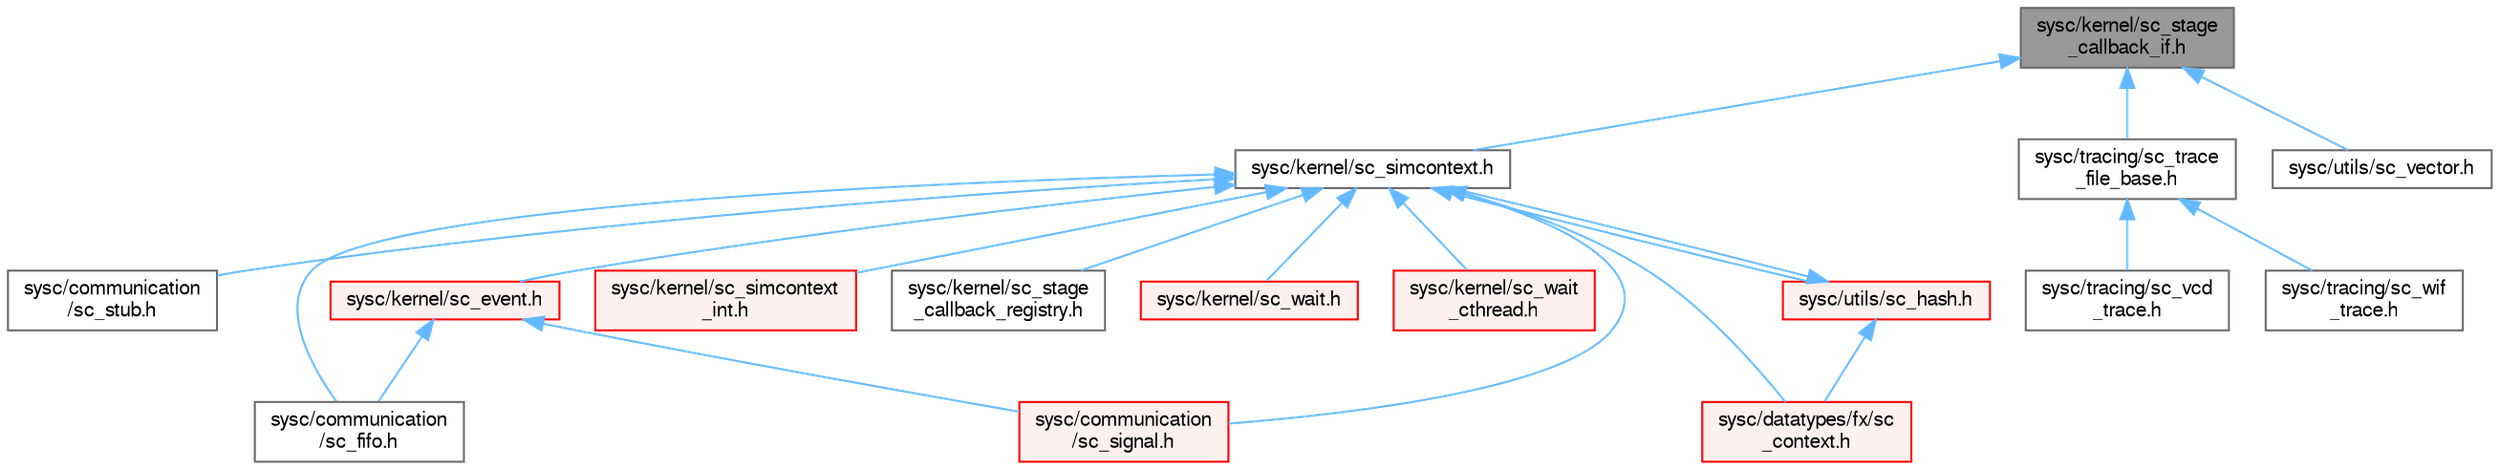 digraph "sysc/kernel/sc_stage_callback_if.h"
{
 // LATEX_PDF_SIZE
  bgcolor="transparent";
  edge [fontname=FreeSans,fontsize=10,labelfontname=FreeSans,labelfontsize=10];
  node [fontname=FreeSans,fontsize=10,shape=box,height=0.2,width=0.4];
  Node1 [id="Node000001",label="sysc/kernel/sc_stage\l_callback_if.h",height=0.2,width=0.4,color="gray40", fillcolor="grey60", style="filled", fontcolor="black",tooltip=" "];
  Node1 -> Node2 [id="edge1_Node000001_Node000002",dir="back",color="steelblue1",style="solid",tooltip=" "];
  Node2 [id="Node000002",label="sysc/kernel/sc_simcontext.h",height=0.2,width=0.4,color="grey40", fillcolor="white", style="filled",URL="$a00377.html",tooltip=" "];
  Node2 -> Node3 [id="edge2_Node000002_Node000003",dir="back",color="steelblue1",style="solid",tooltip=" "];
  Node3 [id="Node000003",label="sysc/communication\l/sc_fifo.h",height=0.2,width=0.4,color="grey40", fillcolor="white", style="filled",URL="$a00272.html",tooltip=" "];
  Node2 -> Node4 [id="edge3_Node000002_Node000004",dir="back",color="steelblue1",style="solid",tooltip=" "];
  Node4 [id="Node000004",label="sysc/communication\l/sc_signal.h",height=0.2,width=0.4,color="red", fillcolor="#FFF0F0", style="filled",URL="$a00296.html",tooltip=" "];
  Node2 -> Node10 [id="edge4_Node000002_Node000010",dir="back",color="steelblue1",style="solid",tooltip=" "];
  Node10 [id="Node000010",label="sysc/communication\l/sc_stub.h",height=0.2,width=0.4,color="grey40", fillcolor="white", style="filled",URL="$a00305.html",tooltip=" "];
  Node2 -> Node11 [id="edge5_Node000002_Node000011",dir="back",color="steelblue1",style="solid",tooltip=" "];
  Node11 [id="Node000011",label="sysc/datatypes/fx/sc\l_context.h",height=0.2,width=0.4,color="red", fillcolor="#FFF0F0", style="filled",URL="$a00059.html",tooltip=" "];
  Node2 -> Node43 [id="edge6_Node000002_Node000043",dir="back",color="steelblue1",style="solid",tooltip=" "];
  Node43 [id="Node000043",label="sysc/kernel/sc_event.h",height=0.2,width=0.4,color="red", fillcolor="#FFF0F0", style="filled",URL="$a00398.html",tooltip=" "];
  Node43 -> Node3 [id="edge7_Node000043_Node000003",dir="back",color="steelblue1",style="solid",tooltip=" "];
  Node43 -> Node4 [id="edge8_Node000043_Node000004",dir="back",color="steelblue1",style="solid",tooltip=" "];
  Node2 -> Node54 [id="edge9_Node000002_Node000054",dir="back",color="steelblue1",style="solid",tooltip=" "];
  Node54 [id="Node000054",label="sysc/kernel/sc_simcontext\l_int.h",height=0.2,width=0.4,color="red", fillcolor="#FFF0F0", style="filled",URL="$a00425.html",tooltip=" "];
  Node2 -> Node56 [id="edge10_Node000002_Node000056",dir="back",color="steelblue1",style="solid",tooltip=" "];
  Node56 [id="Node000056",label="sysc/kernel/sc_stage\l_callback_registry.h",height=0.2,width=0.4,color="grey40", fillcolor="white", style="filled",URL="$a00344.html",tooltip=" "];
  Node2 -> Node63 [id="edge11_Node000002_Node000063",dir="back",color="steelblue1",style="solid",tooltip=" "];
  Node63 [id="Node000063",label="sysc/kernel/sc_wait.h",height=0.2,width=0.4,color="red", fillcolor="#FFF0F0", style="filled",URL="$a00332.html",tooltip=" "];
  Node2 -> Node68 [id="edge12_Node000002_Node000068",dir="back",color="steelblue1",style="solid",tooltip=" "];
  Node68 [id="Node000068",label="sysc/kernel/sc_wait\l_cthread.h",height=0.2,width=0.4,color="red", fillcolor="#FFF0F0", style="filled",URL="$a00389.html",tooltip=" "];
  Node2 -> Node69 [id="edge13_Node000002_Node000069",dir="back",color="steelblue1",style="solid",tooltip=" "];
  Node69 [id="Node000069",label="sysc/utils/sc_hash.h",height=0.2,width=0.4,color="red", fillcolor="#FFF0F0", style="filled",URL="$a00224.html",tooltip=" "];
  Node69 -> Node11 [id="edge14_Node000069_Node000011",dir="back",color="steelblue1",style="solid",tooltip=" "];
  Node69 -> Node2 [id="edge15_Node000069_Node000002",dir="back",color="steelblue1",style="solid",tooltip=" "];
  Node1 -> Node71 [id="edge16_Node000001_Node000071",dir="back",color="steelblue1",style="solid",tooltip=" "];
  Node71 [id="Node000071",label="sysc/tracing/sc_trace\l_file_base.h",height=0.2,width=0.4,color="grey40", fillcolor="white", style="filled",URL="$a00020.html",tooltip=" "];
  Node71 -> Node72 [id="edge17_Node000071_Node000072",dir="back",color="steelblue1",style="solid",tooltip=" "];
  Node72 [id="Node000072",label="sysc/tracing/sc_vcd\l_trace.h",height=0.2,width=0.4,color="grey40", fillcolor="white", style="filled",URL="$a00011.html",tooltip=" "];
  Node71 -> Node73 [id="edge18_Node000071_Node000073",dir="back",color="steelblue1",style="solid",tooltip=" "];
  Node73 [id="Node000073",label="sysc/tracing/sc_wif\l_trace.h",height=0.2,width=0.4,color="grey40", fillcolor="white", style="filled",URL="$a00014.html",tooltip=" "];
  Node1 -> Node74 [id="edge19_Node000001_Node000074",dir="back",color="steelblue1",style="solid",tooltip=" "];
  Node74 [id="Node000074",label="sysc/utils/sc_vector.h",height=0.2,width=0.4,color="grey40", fillcolor="white", style="filled",URL="$a00194.html",tooltip=" "];
}
